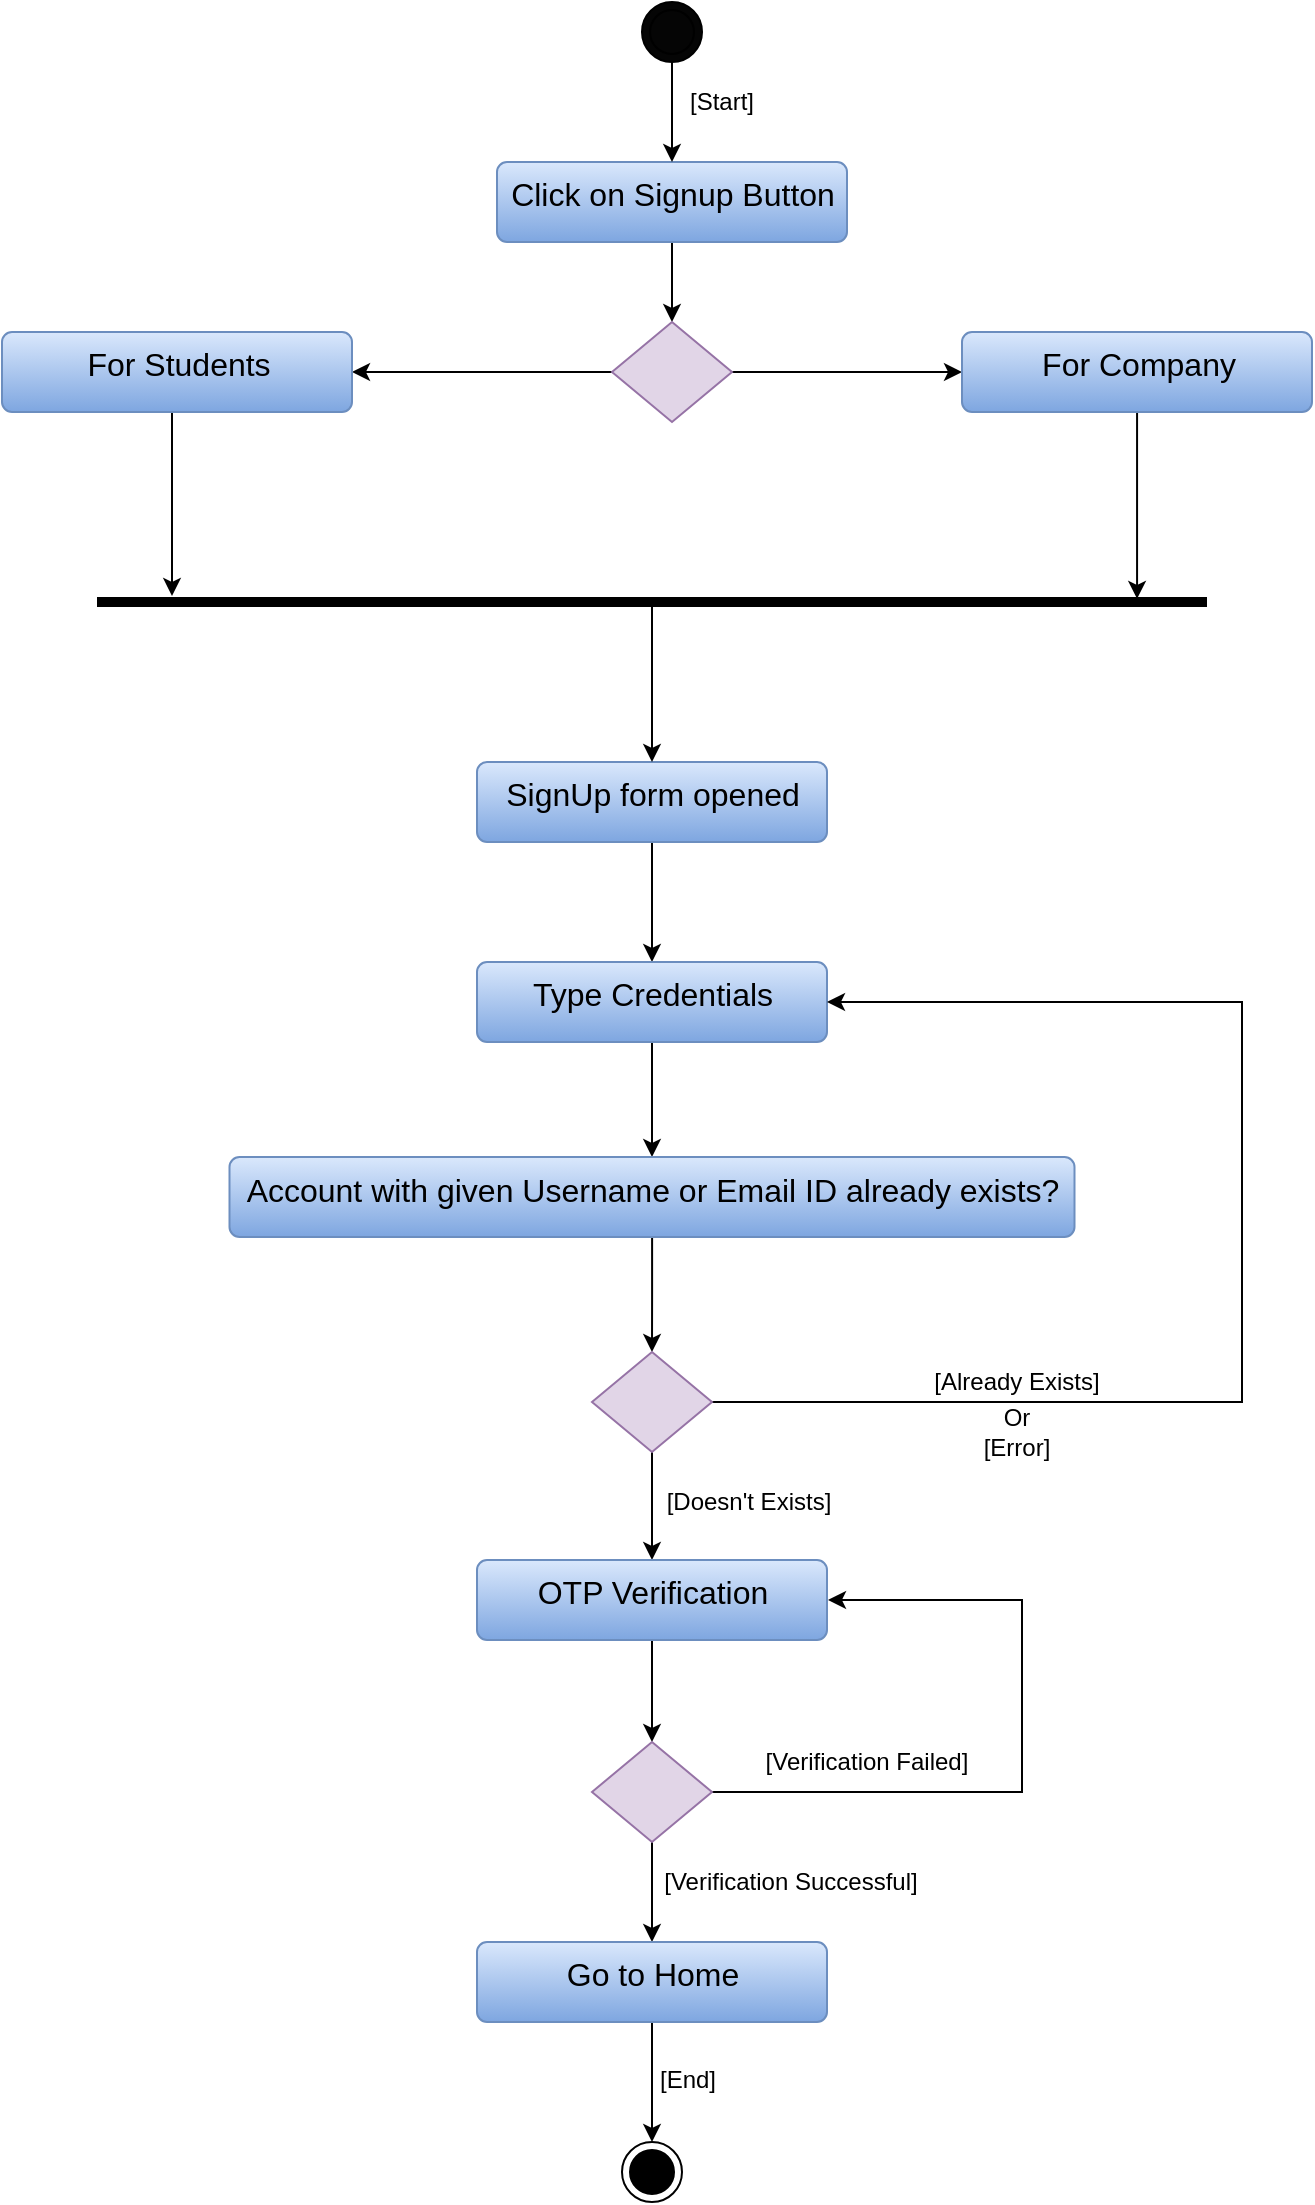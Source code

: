 <mxfile version="14.1.8" type="device"><diagram id="y1lX8Au5cYMHXh_9hCqG" name="Page-1"><mxGraphModel dx="1730" dy="1012" grid="1" gridSize="10" guides="1" tooltips="1" connect="1" arrows="1" fold="1" page="1" pageScale="1" pageWidth="827" pageHeight="1169" math="0" shadow="0"><root><mxCell id="0"/><mxCell id="1" parent="0"/><mxCell id="viidWNY0BTMLhBlAcjHL-27" style="edgeStyle=orthogonalEdgeStyle;rounded=0;orthogonalLoop=1;jettySize=auto;html=1;" parent="1" source="viidWNY0BTMLhBlAcjHL-3" target="viidWNY0BTMLhBlAcjHL-26" edge="1"><mxGeometry relative="1" as="geometry"/></mxCell><mxCell id="viidWNY0BTMLhBlAcjHL-3" value="&lt;font style=&quot;font-size: 16px&quot;&gt;Click on Signup Button&lt;/font&gt;" style="html=1;align=center;verticalAlign=top;rounded=1;absoluteArcSize=1;arcSize=10;dashed=0;gradientColor=#7ea6e0;fillColor=#dae8fc;strokeColor=#6c8ebf;" parent="1" vertex="1"><mxGeometry x="287.5" y="130" width="175" height="40" as="geometry"/></mxCell><mxCell id="viidWNY0BTMLhBlAcjHL-6" style="edgeStyle=orthogonalEdgeStyle;rounded=0;orthogonalLoop=1;jettySize=auto;html=1;" parent="1" source="viidWNY0BTMLhBlAcjHL-5" target="viidWNY0BTMLhBlAcjHL-3" edge="1"><mxGeometry relative="1" as="geometry"/></mxCell><mxCell id="viidWNY0BTMLhBlAcjHL-5" value="" style="ellipse;shape=doubleEllipse;html=1;dashed=0;whitespace=wrap;aspect=fixed;fillColor=#050505;" parent="1" vertex="1"><mxGeometry x="360" y="50" width="30" height="30" as="geometry"/></mxCell><mxCell id="viidWNY0BTMLhBlAcjHL-11" style="edgeStyle=orthogonalEdgeStyle;rounded=0;orthogonalLoop=1;jettySize=auto;html=1;" parent="1" source="viidWNY0BTMLhBlAcjHL-7" target="viidWNY0BTMLhBlAcjHL-10" edge="1"><mxGeometry relative="1" as="geometry"/></mxCell><mxCell id="viidWNY0BTMLhBlAcjHL-7" value="&lt;span style=&quot;font-size: 16px&quot;&gt;SignUp form opened&lt;/span&gt;" style="html=1;align=center;verticalAlign=top;rounded=1;absoluteArcSize=1;arcSize=10;dashed=0;gradientColor=#7ea6e0;fillColor=#dae8fc;strokeColor=#6c8ebf;" parent="1" vertex="1"><mxGeometry x="277.5" y="430" width="175" height="40" as="geometry"/></mxCell><mxCell id="viidWNY0BTMLhBlAcjHL-13" style="edgeStyle=orthogonalEdgeStyle;rounded=0;orthogonalLoop=1;jettySize=auto;html=1;entryX=0.5;entryY=0;entryDx=0;entryDy=0;" parent="1" source="viidWNY0BTMLhBlAcjHL-10" target="viidWNY0BTMLhBlAcjHL-12" edge="1"><mxGeometry relative="1" as="geometry"/></mxCell><mxCell id="viidWNY0BTMLhBlAcjHL-10" value="&lt;span style=&quot;font-size: 16px&quot;&gt;Type Credentials&lt;/span&gt;" style="html=1;align=center;verticalAlign=top;rounded=1;absoluteArcSize=1;arcSize=10;dashed=0;gradientColor=#7ea6e0;fillColor=#dae8fc;strokeColor=#6c8ebf;" parent="1" vertex="1"><mxGeometry x="277.5" y="530" width="175" height="40" as="geometry"/></mxCell><mxCell id="viidWNY0BTMLhBlAcjHL-15" style="edgeStyle=orthogonalEdgeStyle;rounded=0;orthogonalLoop=1;jettySize=auto;html=1;" parent="1" source="viidWNY0BTMLhBlAcjHL-12" target="viidWNY0BTMLhBlAcjHL-14" edge="1"><mxGeometry relative="1" as="geometry"/></mxCell><mxCell id="viidWNY0BTMLhBlAcjHL-12" value="&lt;span style=&quot;font-size: 16px&quot;&gt;Account with given Username or Email ID already exists?&lt;/span&gt;" style="html=1;align=center;verticalAlign=top;rounded=1;absoluteArcSize=1;arcSize=10;dashed=0;gradientColor=#7ea6e0;fillColor=#dae8fc;strokeColor=#6c8ebf;" parent="1" vertex="1"><mxGeometry x="153.75" y="627.5" width="422.5" height="40" as="geometry"/></mxCell><mxCell id="viidWNY0BTMLhBlAcjHL-17" style="edgeStyle=orthogonalEdgeStyle;rounded=0;orthogonalLoop=1;jettySize=auto;html=1;" parent="1" source="viidWNY0BTMLhBlAcjHL-14" target="viidWNY0BTMLhBlAcjHL-16" edge="1"><mxGeometry relative="1" as="geometry"/></mxCell><mxCell id="viidWNY0BTMLhBlAcjHL-18" style="edgeStyle=orthogonalEdgeStyle;rounded=0;orthogonalLoop=1;jettySize=auto;html=1;entryX=1;entryY=0.5;entryDx=0;entryDy=0;" parent="1" source="viidWNY0BTMLhBlAcjHL-14" target="viidWNY0BTMLhBlAcjHL-10" edge="1"><mxGeometry relative="1" as="geometry"><Array as="points"><mxPoint x="660" y="750"/><mxPoint x="660" y="550"/></Array></mxGeometry></mxCell><mxCell id="viidWNY0BTMLhBlAcjHL-14" value="" style="rhombus;fillColor=#e1d5e7;strokeColor=#9673a6;" parent="1" vertex="1"><mxGeometry x="335" y="725" width="60" height="50" as="geometry"/></mxCell><mxCell id="viidWNY0BTMLhBlAcjHL-22" style="edgeStyle=orthogonalEdgeStyle;rounded=0;orthogonalLoop=1;jettySize=auto;html=1;" parent="1" source="viidWNY0BTMLhBlAcjHL-16" target="viidWNY0BTMLhBlAcjHL-21" edge="1"><mxGeometry relative="1" as="geometry"/></mxCell><mxCell id="viidWNY0BTMLhBlAcjHL-16" value="&lt;span style=&quot;font-size: 16px&quot;&gt;OTP Verification&lt;/span&gt;" style="html=1;align=center;verticalAlign=top;rounded=1;absoluteArcSize=1;arcSize=10;dashed=0;gradientColor=#7ea6e0;fillColor=#dae8fc;strokeColor=#6c8ebf;" parent="1" vertex="1"><mxGeometry x="277.5" y="829" width="175" height="40" as="geometry"/></mxCell><mxCell id="viidWNY0BTMLhBlAcjHL-19" value="[Already Exists]" style="text;html=1;strokeColor=none;fillColor=none;align=center;verticalAlign=middle;whiteSpace=wrap;rounded=0;" parent="1" vertex="1"><mxGeometry x="495" y="730" width="105" height="20" as="geometry"/></mxCell><mxCell id="viidWNY0BTMLhBlAcjHL-20" value="[Doesn't Exists]" style="text;html=1;strokeColor=none;fillColor=none;align=center;verticalAlign=middle;whiteSpace=wrap;rounded=0;" parent="1" vertex="1"><mxGeometry x="361" y="790" width="105" height="20" as="geometry"/></mxCell><mxCell id="viidWNY0BTMLhBlAcjHL-23" style="edgeStyle=orthogonalEdgeStyle;rounded=0;orthogonalLoop=1;jettySize=auto;html=1;" parent="1" source="viidWNY0BTMLhBlAcjHL-21" edge="1"><mxGeometry relative="1" as="geometry"><mxPoint x="453" y="849" as="targetPoint"/><Array as="points"><mxPoint x="550" y="945"/><mxPoint x="550" y="849"/></Array></mxGeometry></mxCell><mxCell id="viidWNY0BTMLhBlAcjHL-38" style="edgeStyle=orthogonalEdgeStyle;rounded=0;orthogonalLoop=1;jettySize=auto;html=1;" parent="1" source="viidWNY0BTMLhBlAcjHL-21" target="viidWNY0BTMLhBlAcjHL-37" edge="1"><mxGeometry relative="1" as="geometry"/></mxCell><mxCell id="viidWNY0BTMLhBlAcjHL-21" value="" style="rhombus;fillColor=#e1d5e7;strokeColor=#9673a6;" parent="1" vertex="1"><mxGeometry x="335" y="920" width="60" height="50" as="geometry"/></mxCell><mxCell id="viidWNY0BTMLhBlAcjHL-24" value="[Verification Failed]" style="text;html=1;strokeColor=none;fillColor=none;align=center;verticalAlign=middle;whiteSpace=wrap;rounded=0;" parent="1" vertex="1"><mxGeometry x="420" y="920" width="105" height="20" as="geometry"/></mxCell><mxCell id="viidWNY0BTMLhBlAcjHL-25" value="Or&lt;br&gt;[Error]" style="text;html=1;strokeColor=none;fillColor=none;align=center;verticalAlign=middle;whiteSpace=wrap;rounded=0;" parent="1" vertex="1"><mxGeometry x="495" y="755" width="105" height="20" as="geometry"/></mxCell><mxCell id="viidWNY0BTMLhBlAcjHL-30" style="edgeStyle=orthogonalEdgeStyle;rounded=0;orthogonalLoop=1;jettySize=auto;html=1;entryX=1;entryY=0.5;entryDx=0;entryDy=0;" parent="1" source="viidWNY0BTMLhBlAcjHL-26" target="viidWNY0BTMLhBlAcjHL-29" edge="1"><mxGeometry relative="1" as="geometry"><mxPoint x="220" y="235" as="targetPoint"/></mxGeometry></mxCell><mxCell id="viidWNY0BTMLhBlAcjHL-31" style="edgeStyle=orthogonalEdgeStyle;rounded=0;orthogonalLoop=1;jettySize=auto;html=1;entryX=0;entryY=0.5;entryDx=0;entryDy=0;" parent="1" source="viidWNY0BTMLhBlAcjHL-26" target="viidWNY0BTMLhBlAcjHL-28" edge="1"><mxGeometry relative="1" as="geometry"/></mxCell><mxCell id="viidWNY0BTMLhBlAcjHL-26" value="" style="rhombus;fillColor=#e1d5e7;strokeColor=#9673a6;" parent="1" vertex="1"><mxGeometry x="345" y="210" width="60" height="50" as="geometry"/></mxCell><mxCell id="viidWNY0BTMLhBlAcjHL-36" style="edgeStyle=orthogonalEdgeStyle;rounded=0;orthogonalLoop=1;jettySize=auto;html=1;entryX=0.186;entryY=0.063;entryDx=0;entryDy=0;entryPerimeter=0;" parent="1" source="viidWNY0BTMLhBlAcjHL-28" target="viidWNY0BTMLhBlAcjHL-32" edge="1"><mxGeometry relative="1" as="geometry"/></mxCell><mxCell id="viidWNY0BTMLhBlAcjHL-28" value="&lt;font style=&quot;font-size: 16px&quot;&gt;For Company&lt;/font&gt;" style="html=1;align=center;verticalAlign=top;rounded=1;absoluteArcSize=1;arcSize=10;dashed=0;gradientColor=#7ea6e0;fillColor=#dae8fc;strokeColor=#6c8ebf;" parent="1" vertex="1"><mxGeometry x="520" y="215" width="175" height="40" as="geometry"/></mxCell><mxCell id="viidWNY0BTMLhBlAcjHL-33" style="edgeStyle=orthogonalEdgeStyle;rounded=0;orthogonalLoop=1;jettySize=auto;html=1;" parent="1" source="viidWNY0BTMLhBlAcjHL-29" edge="1"><mxGeometry relative="1" as="geometry"><mxPoint x="125" y="347" as="targetPoint"/><Array as="points"><mxPoint x="125" y="340"/><mxPoint x="125" y="340"/></Array></mxGeometry></mxCell><mxCell id="viidWNY0BTMLhBlAcjHL-29" value="&lt;font style=&quot;font-size: 16px&quot;&gt;For Students&lt;/font&gt;" style="html=1;align=center;verticalAlign=top;rounded=1;absoluteArcSize=1;arcSize=10;dashed=0;gradientColor=#7ea6e0;fillColor=#dae8fc;strokeColor=#6c8ebf;" parent="1" vertex="1"><mxGeometry x="40" y="215" width="175" height="40" as="geometry"/></mxCell><mxCell id="viidWNY0BTMLhBlAcjHL-35" style="edgeStyle=orthogonalEdgeStyle;rounded=0;orthogonalLoop=1;jettySize=auto;html=1;entryX=0.5;entryY=0;entryDx=0;entryDy=0;" parent="1" source="viidWNY0BTMLhBlAcjHL-32" target="viidWNY0BTMLhBlAcjHL-7" edge="1"><mxGeometry relative="1" as="geometry"/></mxCell><mxCell id="viidWNY0BTMLhBlAcjHL-32" value="" style="html=1;points=[];perimeter=orthogonalPerimeter;fillColor=#000000;strokeColor=none;rotation=90;" parent="1" vertex="1"><mxGeometry x="362.5" y="72.5" width="5" height="555" as="geometry"/></mxCell><mxCell id="viidWNY0BTMLhBlAcjHL-41" style="edgeStyle=orthogonalEdgeStyle;rounded=0;orthogonalLoop=1;jettySize=auto;html=1;" parent="1" source="viidWNY0BTMLhBlAcjHL-37" target="viidWNY0BTMLhBlAcjHL-40" edge="1"><mxGeometry relative="1" as="geometry"/></mxCell><mxCell id="viidWNY0BTMLhBlAcjHL-37" value="&lt;span style=&quot;font-size: 16px&quot;&gt;Go to Home&lt;/span&gt;" style="html=1;align=center;verticalAlign=top;rounded=1;absoluteArcSize=1;arcSize=10;dashed=0;gradientColor=#7ea6e0;fillColor=#dae8fc;strokeColor=#6c8ebf;" parent="1" vertex="1"><mxGeometry x="277.5" y="1020" width="175" height="40" as="geometry"/></mxCell><mxCell id="viidWNY0BTMLhBlAcjHL-39" value="[Verification Successful]" style="text;html=1;strokeColor=none;fillColor=none;align=center;verticalAlign=middle;whiteSpace=wrap;rounded=0;" parent="1" vertex="1"><mxGeometry x="367.5" y="980" width="132.5" height="20" as="geometry"/></mxCell><mxCell id="viidWNY0BTMLhBlAcjHL-40" value="" style="ellipse;html=1;shape=endState;fillColor=#000000;strokeColor=#000000;" parent="1" vertex="1"><mxGeometry x="350" y="1120" width="30" height="30" as="geometry"/></mxCell><mxCell id="viidWNY0BTMLhBlAcjHL-42" value="[End]" style="text;html=1;strokeColor=none;fillColor=none;align=center;verticalAlign=middle;whiteSpace=wrap;rounded=0;" parent="1" vertex="1"><mxGeometry x="362.5" y="1079" width="40" height="20" as="geometry"/></mxCell><mxCell id="viidWNY0BTMLhBlAcjHL-44" value="[Start]" style="text;html=1;strokeColor=none;fillColor=none;align=center;verticalAlign=middle;whiteSpace=wrap;rounded=0;" parent="1" vertex="1"><mxGeometry x="380" y="90" width="40" height="20" as="geometry"/></mxCell></root></mxGraphModel></diagram></mxfile>